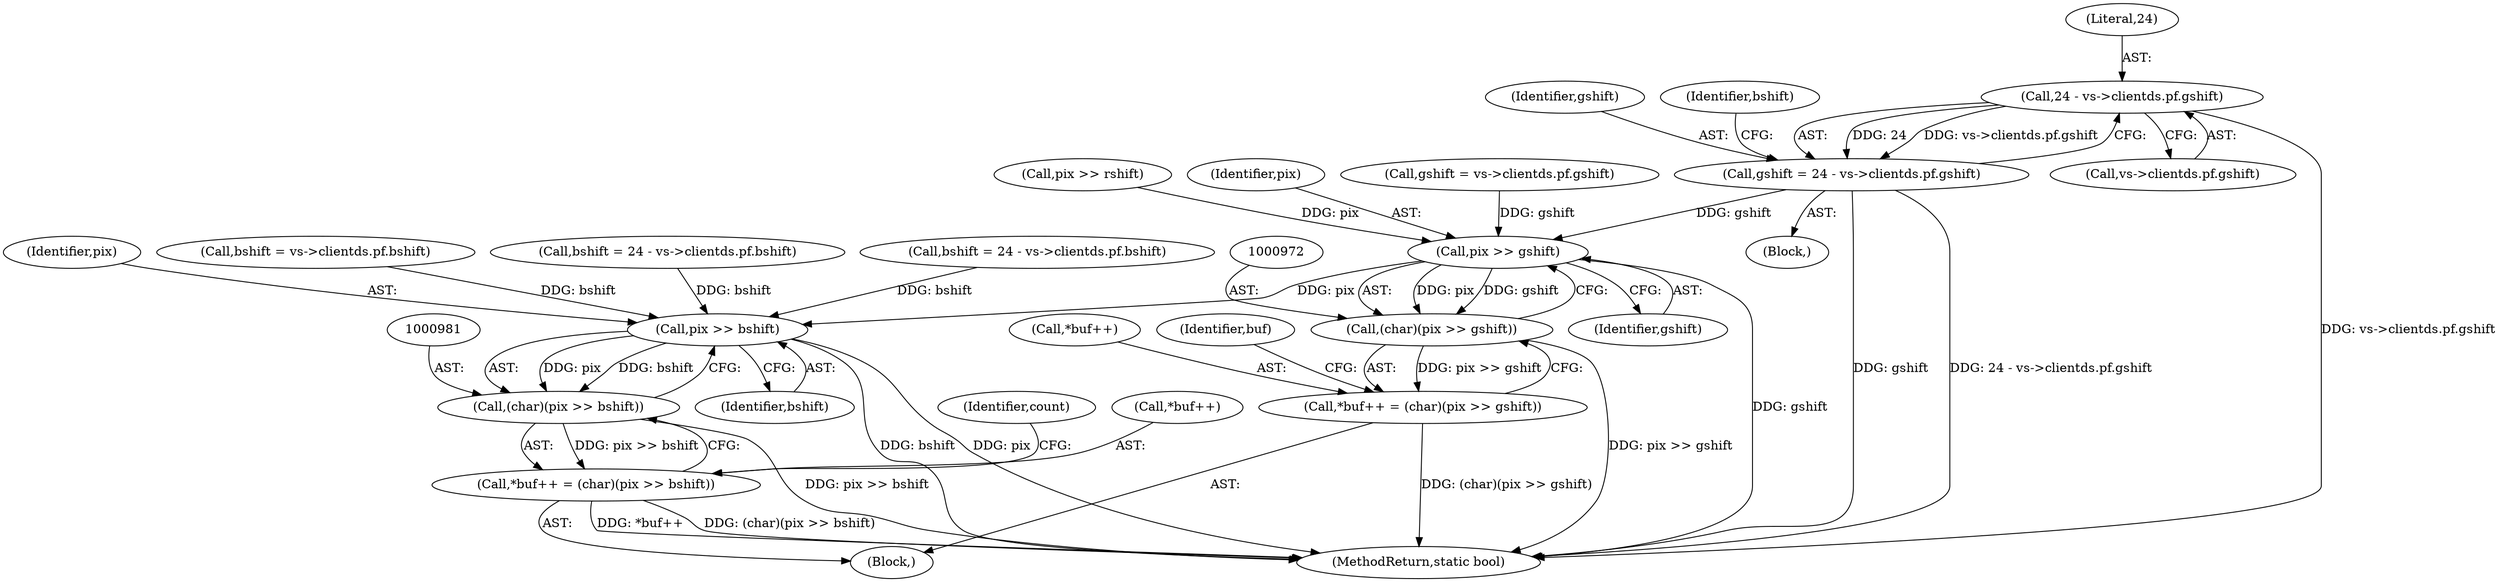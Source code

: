 digraph "1_qemu_9f64916da20eea67121d544698676295bbb105a7_0@del" {
"1000906" [label="(Call,24 - vs->clientds.pf.gshift)"];
"1000904" [label="(Call,gshift = 24 - vs->clientds.pf.gshift)"];
"1000973" [label="(Call,pix >> gshift)"];
"1000971" [label="(Call,(char)(pix >> gshift))"];
"1000967" [label="(Call,*buf++ = (char)(pix >> gshift))"];
"1000982" [label="(Call,pix >> bshift)"];
"1000980" [label="(Call,(char)(pix >> bshift))"];
"1000976" [label="(Call,*buf++ = (char)(pix >> bshift))"];
"1000951" [label="(Identifier,count)"];
"1000973" [label="(Call,pix >> gshift)"];
"1000968" [label="(Call,*buf++)"];
"1000964" [label="(Call,pix >> rshift)"];
"1000979" [label="(Identifier,buf)"];
"1000974" [label="(Identifier,pix)"];
"1000892" [label="(Block,)"];
"1000905" [label="(Identifier,gshift)"];
"1000976" [label="(Call,*buf++ = (char)(pix >> bshift))"];
"1000967" [label="(Call,*buf++ = (char)(pix >> gshift))"];
"1000975" [label="(Identifier,gshift)"];
"1000983" [label="(Identifier,pix)"];
"1000882" [label="(Call,bshift = vs->clientds.pf.bshift)"];
"1000907" [label="(Literal,24)"];
"1000916" [label="(Identifier,bshift)"];
"1000977" [label="(Call,*buf++)"];
"1000980" [label="(Call,(char)(pix >> bshift))"];
"1000915" [label="(Call,bshift = 24 - vs->clientds.pf.bshift)"];
"1000908" [label="(Call,vs->clientds.pf.gshift)"];
"1000984" [label="(Identifier,bshift)"];
"1000982" [label="(Call,pix >> bshift)"];
"1000952" [label="(Block,)"];
"1000906" [label="(Call,24 - vs->clientds.pf.gshift)"];
"1000971" [label="(Call,(char)(pix >> gshift))"];
"1000873" [label="(Call,gshift = vs->clientds.pf.gshift)"];
"1000985" [label="(MethodReturn,static bool)"];
"1000904" [label="(Call,gshift = 24 - vs->clientds.pf.gshift)"];
"1000929" [label="(Call,bshift = 24 - vs->clientds.pf.bshift)"];
"1000906" -> "1000904"  [label="AST: "];
"1000906" -> "1000908"  [label="CFG: "];
"1000907" -> "1000906"  [label="AST: "];
"1000908" -> "1000906"  [label="AST: "];
"1000904" -> "1000906"  [label="CFG: "];
"1000906" -> "1000985"  [label="DDG: vs->clientds.pf.gshift"];
"1000906" -> "1000904"  [label="DDG: 24"];
"1000906" -> "1000904"  [label="DDG: vs->clientds.pf.gshift"];
"1000904" -> "1000892"  [label="AST: "];
"1000905" -> "1000904"  [label="AST: "];
"1000916" -> "1000904"  [label="CFG: "];
"1000904" -> "1000985"  [label="DDG: gshift"];
"1000904" -> "1000985"  [label="DDG: 24 - vs->clientds.pf.gshift"];
"1000904" -> "1000973"  [label="DDG: gshift"];
"1000973" -> "1000971"  [label="AST: "];
"1000973" -> "1000975"  [label="CFG: "];
"1000974" -> "1000973"  [label="AST: "];
"1000975" -> "1000973"  [label="AST: "];
"1000971" -> "1000973"  [label="CFG: "];
"1000973" -> "1000985"  [label="DDG: gshift"];
"1000973" -> "1000971"  [label="DDG: pix"];
"1000973" -> "1000971"  [label="DDG: gshift"];
"1000964" -> "1000973"  [label="DDG: pix"];
"1000873" -> "1000973"  [label="DDG: gshift"];
"1000973" -> "1000982"  [label="DDG: pix"];
"1000971" -> "1000967"  [label="AST: "];
"1000972" -> "1000971"  [label="AST: "];
"1000967" -> "1000971"  [label="CFG: "];
"1000971" -> "1000985"  [label="DDG: pix >> gshift"];
"1000971" -> "1000967"  [label="DDG: pix >> gshift"];
"1000967" -> "1000952"  [label="AST: "];
"1000968" -> "1000967"  [label="AST: "];
"1000979" -> "1000967"  [label="CFG: "];
"1000967" -> "1000985"  [label="DDG: (char)(pix >> gshift)"];
"1000982" -> "1000980"  [label="AST: "];
"1000982" -> "1000984"  [label="CFG: "];
"1000983" -> "1000982"  [label="AST: "];
"1000984" -> "1000982"  [label="AST: "];
"1000980" -> "1000982"  [label="CFG: "];
"1000982" -> "1000985"  [label="DDG: bshift"];
"1000982" -> "1000985"  [label="DDG: pix"];
"1000982" -> "1000980"  [label="DDG: pix"];
"1000982" -> "1000980"  [label="DDG: bshift"];
"1000882" -> "1000982"  [label="DDG: bshift"];
"1000915" -> "1000982"  [label="DDG: bshift"];
"1000929" -> "1000982"  [label="DDG: bshift"];
"1000980" -> "1000976"  [label="AST: "];
"1000981" -> "1000980"  [label="AST: "];
"1000976" -> "1000980"  [label="CFG: "];
"1000980" -> "1000985"  [label="DDG: pix >> bshift"];
"1000980" -> "1000976"  [label="DDG: pix >> bshift"];
"1000976" -> "1000952"  [label="AST: "];
"1000977" -> "1000976"  [label="AST: "];
"1000951" -> "1000976"  [label="CFG: "];
"1000976" -> "1000985"  [label="DDG: *buf++"];
"1000976" -> "1000985"  [label="DDG: (char)(pix >> bshift)"];
}
